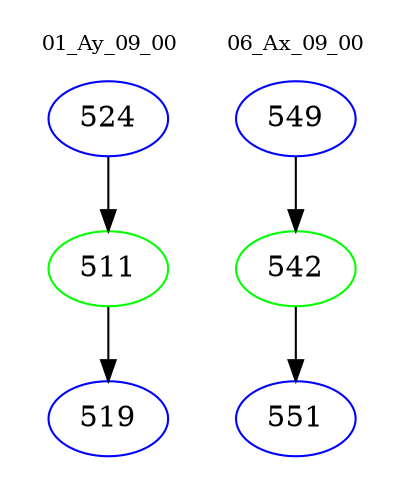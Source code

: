 digraph{
subgraph cluster_0 {
color = white
label = "01_Ay_09_00";
fontsize=10;
T0_524 [label="524", color="blue"]
T0_524 -> T0_511 [color="black"]
T0_511 [label="511", color="green"]
T0_511 -> T0_519 [color="black"]
T0_519 [label="519", color="blue"]
}
subgraph cluster_1 {
color = white
label = "06_Ax_09_00";
fontsize=10;
T1_549 [label="549", color="blue"]
T1_549 -> T1_542 [color="black"]
T1_542 [label="542", color="green"]
T1_542 -> T1_551 [color="black"]
T1_551 [label="551", color="blue"]
}
}
